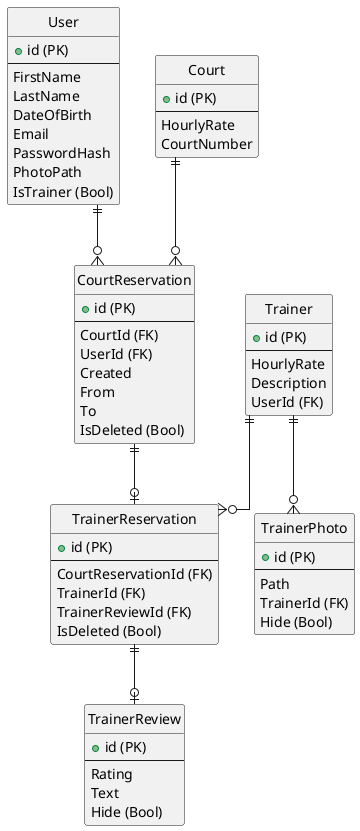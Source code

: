 @startuml SprintERD

' hide the spot
hide circle

' avoid problems with angled crows feet
skinparam linetype ortho


entity User  {
  + id (PK)
  --
  FirstName
  LastName
  DateOfBirth
  Email
  PasswordHash
  PhotoPath
  IsTrainer (Bool)
}

entity Trainer  {
  + id (PK)
  --
  HourlyRate
  Description
  UserId (FK)
}

entity TrainerPhoto {
  + id (PK)
  --
  Path
  TrainerId (FK)
  Hide (Bool)
}

entity TrainerReview {
  + id (PK)
  --
  Rating
  Text
  Hide (Bool)
}

entity Court {
  + id (PK)
  --
  HourlyRate
  CourtNumber
}

entity CourtReservation {
  + id (PK)
  --
  CourtId (FK)
  UserId (FK)
  Created
  From
  To
  IsDeleted (Bool)
}

entity TrainerReservation {
  + id (PK)
  --
  CourtReservationId (FK)
  TrainerId (FK)
  TrainerReviewId (FK)
  IsDeleted (Bool)
}

User ||--o{ CourtReservation
CourtReservation ||--o| TrainerReservation
Trainer ||--o{ TrainerReservation
Trainer ||--o{ TrainerPhoto
Court ||--o{ CourtReservation
TrainerReservation ||--o| TrainerReview

@enduml
